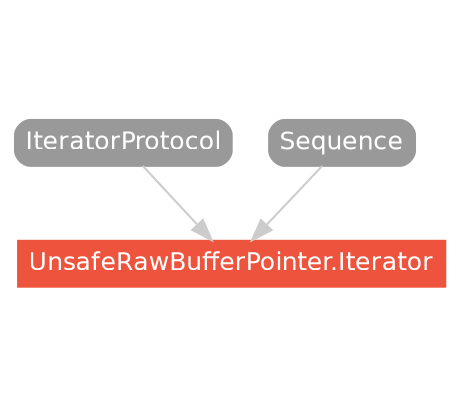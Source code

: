 strict digraph "UnsafeRawBufferPointer.Iterator - Type Hierarchy - SwiftDoc.org" {
    pad="0.1,0.8"
    node [shape=box, style="filled,rounded", color="#999999", fillcolor="#999999", fontcolor=white, fontname=Helvetica, fontnames="Helvetica,sansserif", fontsize=12, margin="0.07,0.05", height="0.3"]
    edge [color="#cccccc"]
    "IteratorProtocol" [URL="/protocol/IteratorProtocol/hierarchy/"]
    "Sequence" [URL="/protocol/Sequence/hierarchy/"]
    "UnsafeRawBufferPointer.Iterator" [URL="/type/UnsafeRawBufferPointer.Iterator/", style="filled", fillcolor="#ee543d", color="#ee543d"]    "IteratorProtocol" -> "UnsafeRawBufferPointer.Iterator"
    "Sequence" -> "UnsafeRawBufferPointer.Iterator"
    subgraph Types {
        rank = max; "UnsafeRawBufferPointer.Iterator";
    }
}